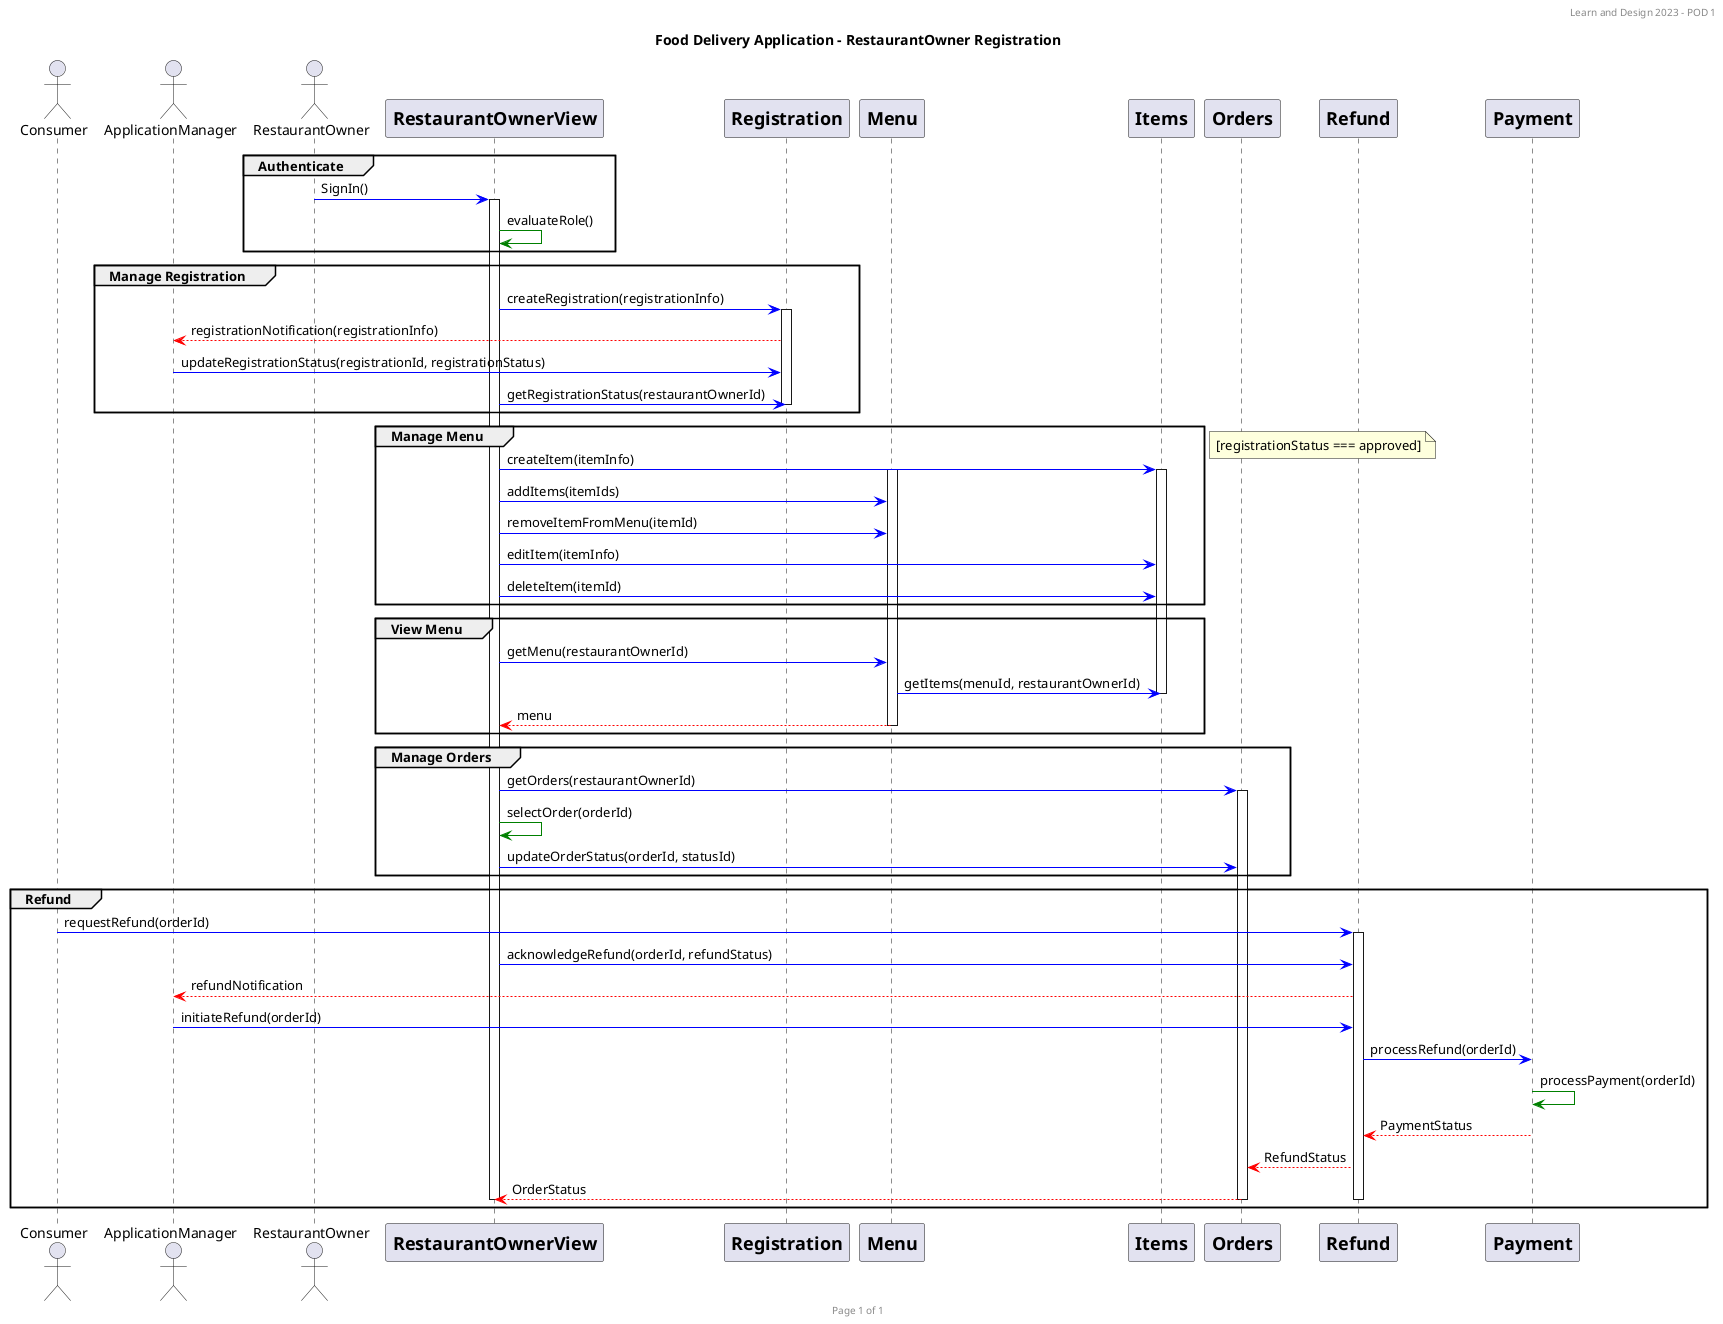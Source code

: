 @startuml
header Learn and Design 2023 - POD 1
footer Page %page% of %lastpage%

title: Food Delivery Application - RestaurantOwner Registration

actor Consumer
actor ApplicationManager
actor RestaurantOwner

participant RestaurantOwnerView [
    = RestaurantOwnerView
]

participant Registration [
    = Registration
]

participant Menu [
    = Menu
]

participant Items [
    = Items
]

participant Orders [
    = Orders
]

participant Refund [
    = Refund
]

participant Payment [
    = Payment
]

group Authenticate
  RestaurantOwner -[#blue]> RestaurantOwnerView : SignIn()
  activate RestaurantOwnerView
    RestaurantOwnerView -[#green]> RestaurantOwnerView : evaluateRole()
end

group Manage Registration
  RestaurantOwnerView -[#blue]> Registration : createRegistration(registrationInfo)
  activate Registration
    Registration -[#red]->  ApplicationManager : registrationNotification(registrationInfo)
    ApplicationManager -[#blue]> Registration : updateRegistrationStatus(registrationId, registrationStatus)
    RestaurantOwnerView -[#blue]> Registration : getRegistrationStatus(restaurantOwnerId)
  deactivate Registration
end

group Manage Menu
  RestaurantOwnerView -[#blue]> Items : createItem(itemInfo)
  activate Items
  activate Menu
  RestaurantOwnerView -[#blue]> Menu : addItems(itemIds)
  RestaurantOwnerView -[#blue]> Menu : removeItemFromMenu(itemId)
  RestaurantOwnerView -[#blue]> Items : editItem(itemInfo)
  RestaurantOwnerView -[#blue]> Items : deleteItem(itemId)
end

note left
  [registrationStatus === approved]
end note

group View Menu
  RestaurantOwnerView -[#blue]> Menu : getMenu(restaurantOwnerId)
  Menu -[#blue]> Items : getItems(menuId, restaurantOwnerId)
  deactivate Items
  Menu -[#red]-> RestaurantOwnerView : menu
  deactivate Menu
end

group Manage Orders
  RestaurantOwnerView -[#blue]> Orders : getOrders(restaurantOwnerId)
  activate Orders
    RestaurantOwnerView -[#green]> RestaurantOwnerView : selectOrder(orderId)
    RestaurantOwnerView -[#blue]> Orders : updateOrderStatus(orderId, statusId)
end


group Refund
  Consumer -[#blue]> Refund : requestRefund(orderId)
  activate Refund
    RestaurantOwnerView -[#blue]> Refund : acknowledgeRefund(orderId, refundStatus)
    Refund -[#red]-> ApplicationManager : refundNotification
    ApplicationManager -[#blue]> Refund : initiateRefund(orderId)
    Refund -[#blue]> Payment : processRefund(orderId)
    Payment -[#green]> Payment : processPayment(orderId)
    Payment -[#red]-> Refund : PaymentStatus
    Refund -[#red]-> Orders : RefundStatus
    Orders -[#red]-> RestaurantOwnerView : OrderStatus
  deactivate RestaurantOwnerView
  deactivate Orders
  deactivate Refund
end

@enduml